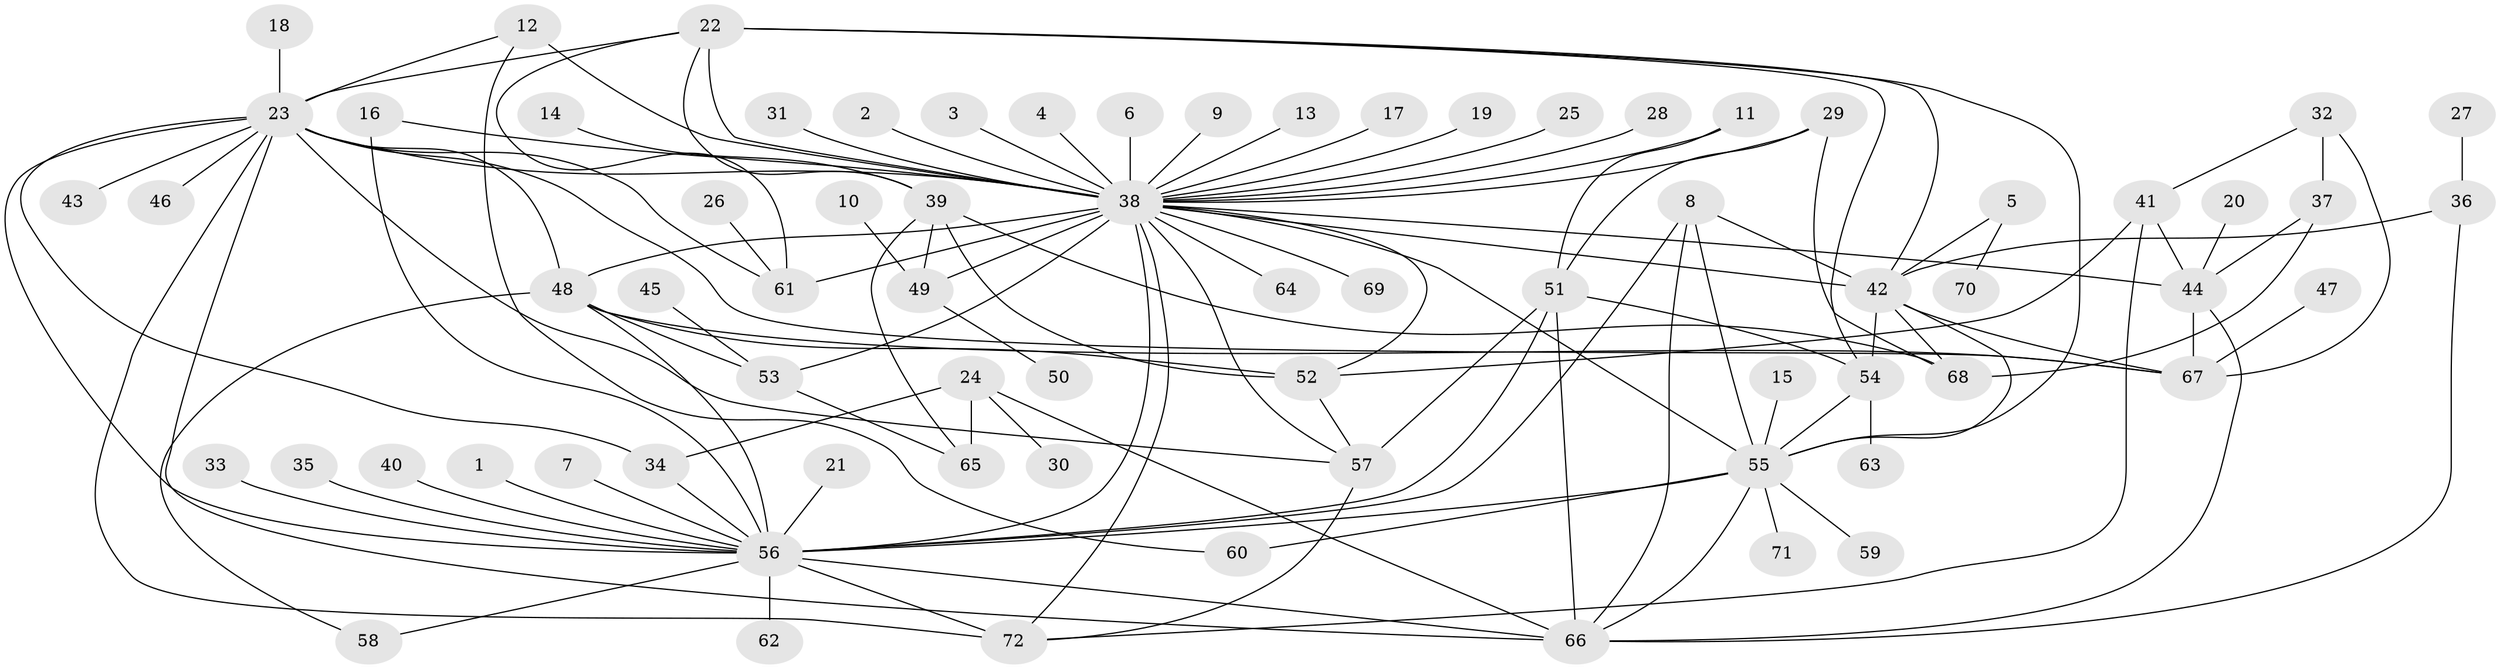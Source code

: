 // original degree distribution, {24: 0.013986013986013986, 8: 0.013986013986013986, 6: 0.04195804195804196, 5: 0.07692307692307693, 7: 0.006993006993006993, 11: 0.006993006993006993, 3: 0.16083916083916083, 4: 0.03496503496503497, 16: 0.006993006993006993, 2: 0.18181818181818182, 1: 0.43356643356643354, 12: 0.006993006993006993, 10: 0.013986013986013986}
// Generated by graph-tools (version 1.1) at 2025/49/03/09/25 03:49:49]
// undirected, 72 vertices, 122 edges
graph export_dot {
graph [start="1"]
  node [color=gray90,style=filled];
  1;
  2;
  3;
  4;
  5;
  6;
  7;
  8;
  9;
  10;
  11;
  12;
  13;
  14;
  15;
  16;
  17;
  18;
  19;
  20;
  21;
  22;
  23;
  24;
  25;
  26;
  27;
  28;
  29;
  30;
  31;
  32;
  33;
  34;
  35;
  36;
  37;
  38;
  39;
  40;
  41;
  42;
  43;
  44;
  45;
  46;
  47;
  48;
  49;
  50;
  51;
  52;
  53;
  54;
  55;
  56;
  57;
  58;
  59;
  60;
  61;
  62;
  63;
  64;
  65;
  66;
  67;
  68;
  69;
  70;
  71;
  72;
  1 -- 56 [weight=1.0];
  2 -- 38 [weight=1.0];
  3 -- 38 [weight=2.0];
  4 -- 38 [weight=1.0];
  5 -- 42 [weight=1.0];
  5 -- 70 [weight=1.0];
  6 -- 38 [weight=1.0];
  7 -- 56 [weight=1.0];
  8 -- 42 [weight=1.0];
  8 -- 55 [weight=1.0];
  8 -- 56 [weight=1.0];
  8 -- 66 [weight=1.0];
  9 -- 38 [weight=1.0];
  10 -- 49 [weight=1.0];
  11 -- 38 [weight=1.0];
  11 -- 51 [weight=1.0];
  12 -- 23 [weight=1.0];
  12 -- 38 [weight=2.0];
  12 -- 60 [weight=1.0];
  13 -- 38 [weight=1.0];
  14 -- 39 [weight=1.0];
  15 -- 55 [weight=1.0];
  16 -- 38 [weight=1.0];
  16 -- 56 [weight=1.0];
  17 -- 38 [weight=1.0];
  18 -- 23 [weight=1.0];
  19 -- 38 [weight=1.0];
  20 -- 44 [weight=1.0];
  21 -- 56 [weight=1.0];
  22 -- 23 [weight=1.0];
  22 -- 38 [weight=1.0];
  22 -- 39 [weight=1.0];
  22 -- 42 [weight=1.0];
  22 -- 54 [weight=1.0];
  22 -- 55 [weight=1.0];
  22 -- 61 [weight=1.0];
  23 -- 34 [weight=1.0];
  23 -- 38 [weight=1.0];
  23 -- 43 [weight=1.0];
  23 -- 46 [weight=1.0];
  23 -- 48 [weight=2.0];
  23 -- 56 [weight=1.0];
  23 -- 57 [weight=1.0];
  23 -- 61 [weight=1.0];
  23 -- 66 [weight=2.0];
  23 -- 67 [weight=1.0];
  23 -- 72 [weight=2.0];
  24 -- 30 [weight=1.0];
  24 -- 34 [weight=1.0];
  24 -- 65 [weight=1.0];
  24 -- 66 [weight=1.0];
  25 -- 38 [weight=1.0];
  26 -- 61 [weight=1.0];
  27 -- 36 [weight=1.0];
  28 -- 38 [weight=1.0];
  29 -- 38 [weight=1.0];
  29 -- 51 [weight=1.0];
  29 -- 68 [weight=1.0];
  31 -- 38 [weight=1.0];
  32 -- 37 [weight=1.0];
  32 -- 41 [weight=1.0];
  32 -- 67 [weight=1.0];
  33 -- 56 [weight=1.0];
  34 -- 56 [weight=1.0];
  35 -- 56 [weight=1.0];
  36 -- 42 [weight=1.0];
  36 -- 66 [weight=1.0];
  37 -- 44 [weight=1.0];
  37 -- 68 [weight=1.0];
  38 -- 42 [weight=1.0];
  38 -- 44 [weight=1.0];
  38 -- 48 [weight=1.0];
  38 -- 49 [weight=2.0];
  38 -- 52 [weight=2.0];
  38 -- 53 [weight=1.0];
  38 -- 55 [weight=1.0];
  38 -- 56 [weight=2.0];
  38 -- 57 [weight=1.0];
  38 -- 61 [weight=1.0];
  38 -- 64 [weight=1.0];
  38 -- 69 [weight=1.0];
  38 -- 72 [weight=1.0];
  39 -- 49 [weight=1.0];
  39 -- 52 [weight=1.0];
  39 -- 65 [weight=1.0];
  39 -- 68 [weight=1.0];
  40 -- 56 [weight=1.0];
  41 -- 44 [weight=1.0];
  41 -- 52 [weight=1.0];
  41 -- 72 [weight=1.0];
  42 -- 54 [weight=1.0];
  42 -- 55 [weight=1.0];
  42 -- 67 [weight=1.0];
  42 -- 68 [weight=1.0];
  44 -- 66 [weight=1.0];
  44 -- 67 [weight=1.0];
  45 -- 53 [weight=1.0];
  47 -- 67 [weight=1.0];
  48 -- 52 [weight=3.0];
  48 -- 53 [weight=1.0];
  48 -- 56 [weight=1.0];
  48 -- 58 [weight=1.0];
  48 -- 67 [weight=1.0];
  49 -- 50 [weight=1.0];
  51 -- 54 [weight=1.0];
  51 -- 56 [weight=1.0];
  51 -- 57 [weight=1.0];
  51 -- 66 [weight=1.0];
  52 -- 57 [weight=1.0];
  53 -- 65 [weight=1.0];
  54 -- 55 [weight=1.0];
  54 -- 63 [weight=1.0];
  55 -- 56 [weight=1.0];
  55 -- 59 [weight=1.0];
  55 -- 60 [weight=1.0];
  55 -- 66 [weight=2.0];
  55 -- 71 [weight=1.0];
  56 -- 58 [weight=1.0];
  56 -- 62 [weight=1.0];
  56 -- 66 [weight=2.0];
  56 -- 72 [weight=1.0];
  57 -- 72 [weight=1.0];
}
